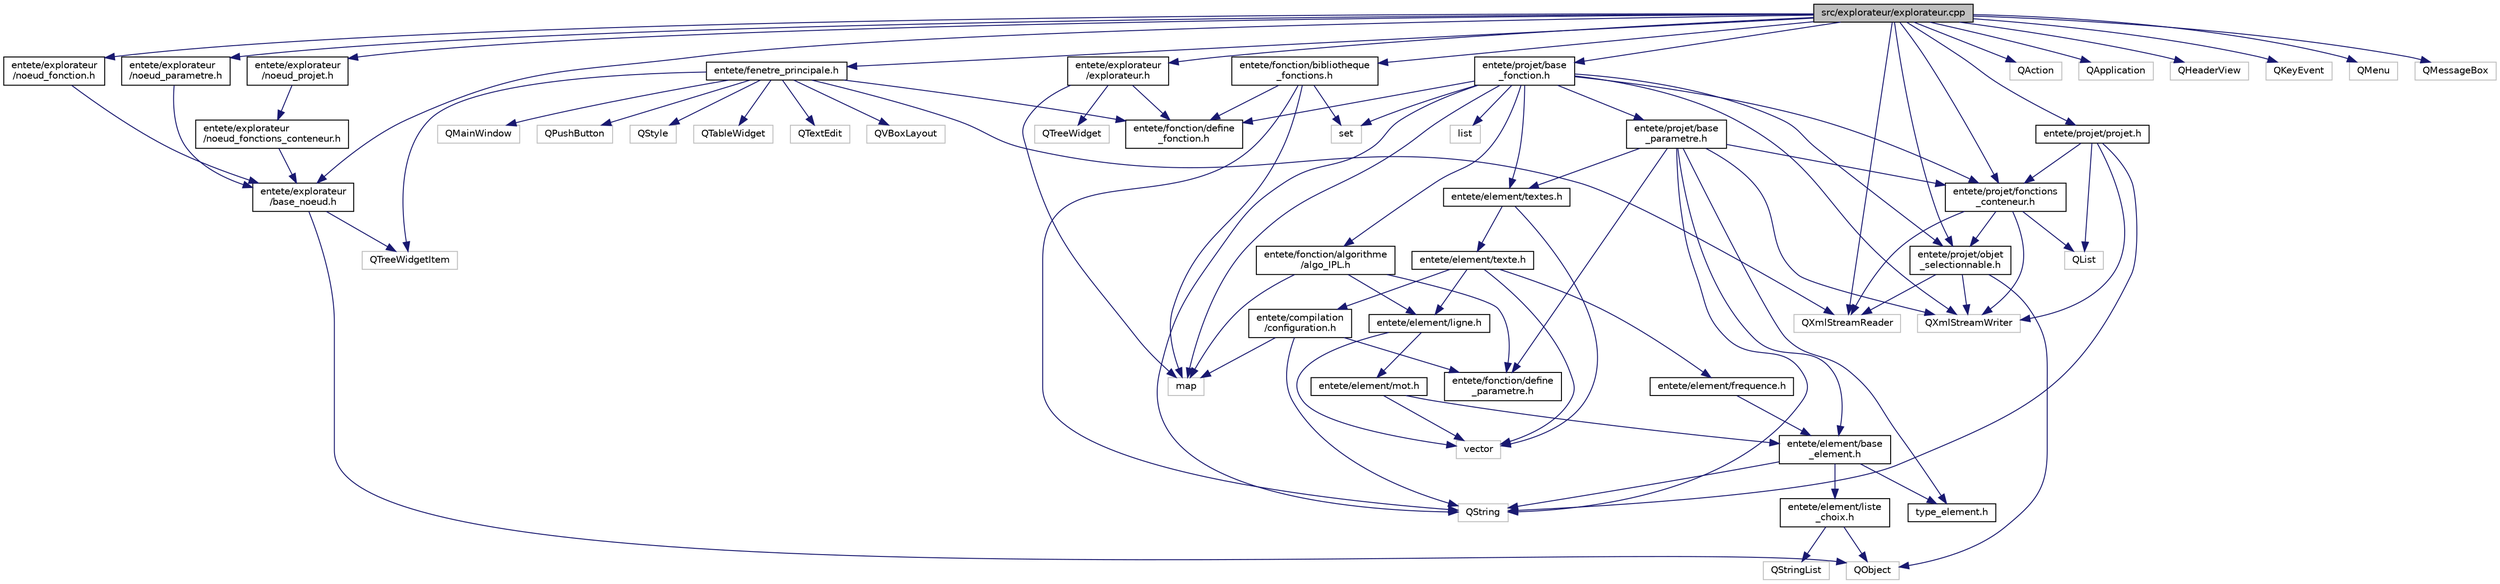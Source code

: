 digraph "src/explorateur/explorateur.cpp"
{
  edge [fontname="Helvetica",fontsize="10",labelfontname="Helvetica",labelfontsize="10"];
  node [fontname="Helvetica",fontsize="10",shape=record];
  Node0 [label="src/explorateur/explorateur.cpp",height=0.2,width=0.4,color="black", fillcolor="grey75", style="filled", fontcolor="black"];
  Node0 -> Node1 [color="midnightblue",fontsize="10",style="solid",fontname="Helvetica"];
  Node1 [label="entete/explorateur\l/explorateur.h",height=0.2,width=0.4,color="black", fillcolor="white", style="filled",URL="$explorateur_8h.html",tooltip="Fichier de déclaration de la classe explorateur. "];
  Node1 -> Node2 [color="midnightblue",fontsize="10",style="solid",fontname="Helvetica"];
  Node2 [label="entete/fonction/define\l_fonction.h",height=0.2,width=0.4,color="black", fillcolor="white", style="filled",URL="$define__fonction_8h.html",tooltip="Déclaration des énumérations utiles aux fonctions. "];
  Node1 -> Node3 [color="midnightblue",fontsize="10",style="solid",fontname="Helvetica"];
  Node3 [label="QTreeWidget",height=0.2,width=0.4,color="grey75", fillcolor="white", style="filled"];
  Node1 -> Node4 [color="midnightblue",fontsize="10",style="solid",fontname="Helvetica"];
  Node4 [label="map",height=0.2,width=0.4,color="grey75", fillcolor="white", style="filled"];
  Node0 -> Node5 [color="midnightblue",fontsize="10",style="solid",fontname="Helvetica"];
  Node5 [label="entete/explorateur\l/base_noeud.h",height=0.2,width=0.4,color="black", fillcolor="white", style="filled",URL="$base__noeud_8h.html",tooltip="Fichier de déclaration de la classe base_noeud. "];
  Node5 -> Node6 [color="midnightblue",fontsize="10",style="solid",fontname="Helvetica"];
  Node6 [label="QObject",height=0.2,width=0.4,color="grey75", fillcolor="white", style="filled"];
  Node5 -> Node7 [color="midnightblue",fontsize="10",style="solid",fontname="Helvetica"];
  Node7 [label="QTreeWidgetItem",height=0.2,width=0.4,color="grey75", fillcolor="white", style="filled"];
  Node0 -> Node8 [color="midnightblue",fontsize="10",style="solid",fontname="Helvetica"];
  Node8 [label="entete/explorateur\l/noeud_fonction.h",height=0.2,width=0.4,color="black", fillcolor="white", style="filled",URL="$noeud__fonction_8h.html",tooltip="Fichier de déclaration de la classe noeud_fonction. "];
  Node8 -> Node5 [color="midnightblue",fontsize="10",style="solid",fontname="Helvetica"];
  Node0 -> Node9 [color="midnightblue",fontsize="10",style="solid",fontname="Helvetica"];
  Node9 [label="entete/explorateur\l/noeud_parametre.h",height=0.2,width=0.4,color="black", fillcolor="white", style="filled",URL="$noeud__parametre_8h.html",tooltip="Fichier de déclaration de la classe noeud_parametre. "];
  Node9 -> Node5 [color="midnightblue",fontsize="10",style="solid",fontname="Helvetica"];
  Node0 -> Node10 [color="midnightblue",fontsize="10",style="solid",fontname="Helvetica"];
  Node10 [label="entete/explorateur\l/noeud_projet.h",height=0.2,width=0.4,color="black", fillcolor="white", style="filled",URL="$noeud__projet_8h.html",tooltip="Fichier de déclaration de la classe noeud_projet. "];
  Node10 -> Node11 [color="midnightblue",fontsize="10",style="solid",fontname="Helvetica"];
  Node11 [label="entete/explorateur\l/noeud_fonctions_conteneur.h",height=0.2,width=0.4,color="black", fillcolor="white", style="filled",URL="$noeud__fonctions__conteneur_8h.html",tooltip="Fichier de déclaration de la classe noeud_fonctions_conteneur. "];
  Node11 -> Node5 [color="midnightblue",fontsize="10",style="solid",fontname="Helvetica"];
  Node0 -> Node12 [color="midnightblue",fontsize="10",style="solid",fontname="Helvetica"];
  Node12 [label="entete/fenetre_principale.h",height=0.2,width=0.4,color="black", fillcolor="white", style="filled",URL="$fenetre__principale_8h.html",tooltip="Fichier de déclaration de la classe fenetre_principale. "];
  Node12 -> Node2 [color="midnightblue",fontsize="10",style="solid",fontname="Helvetica"];
  Node12 -> Node13 [color="midnightblue",fontsize="10",style="solid",fontname="Helvetica"];
  Node13 [label="QMainWindow",height=0.2,width=0.4,color="grey75", fillcolor="white", style="filled"];
  Node12 -> Node14 [color="midnightblue",fontsize="10",style="solid",fontname="Helvetica"];
  Node14 [label="QPushButton",height=0.2,width=0.4,color="grey75", fillcolor="white", style="filled"];
  Node12 -> Node15 [color="midnightblue",fontsize="10",style="solid",fontname="Helvetica"];
  Node15 [label="QStyle",height=0.2,width=0.4,color="grey75", fillcolor="white", style="filled"];
  Node12 -> Node16 [color="midnightblue",fontsize="10",style="solid",fontname="Helvetica"];
  Node16 [label="QTableWidget",height=0.2,width=0.4,color="grey75", fillcolor="white", style="filled"];
  Node12 -> Node17 [color="midnightblue",fontsize="10",style="solid",fontname="Helvetica"];
  Node17 [label="QTextEdit",height=0.2,width=0.4,color="grey75", fillcolor="white", style="filled"];
  Node12 -> Node7 [color="midnightblue",fontsize="10",style="solid",fontname="Helvetica"];
  Node12 -> Node18 [color="midnightblue",fontsize="10",style="solid",fontname="Helvetica"];
  Node18 [label="QVBoxLayout",height=0.2,width=0.4,color="grey75", fillcolor="white", style="filled"];
  Node12 -> Node19 [color="midnightblue",fontsize="10",style="solid",fontname="Helvetica"];
  Node19 [label="QXmlStreamReader",height=0.2,width=0.4,color="grey75", fillcolor="white", style="filled"];
  Node0 -> Node20 [color="midnightblue",fontsize="10",style="solid",fontname="Helvetica"];
  Node20 [label="entete/fonction/bibliotheque\l_fonctions.h",height=0.2,width=0.4,color="black", fillcolor="white", style="filled",URL="$bibliotheque__fonctions_8h.html",tooltip="Fichier de déclaration de la classe bibliotheque_fonctions. "];
  Node20 -> Node2 [color="midnightblue",fontsize="10",style="solid",fontname="Helvetica"];
  Node20 -> Node21 [color="midnightblue",fontsize="10",style="solid",fontname="Helvetica"];
  Node21 [label="QString",height=0.2,width=0.4,color="grey75", fillcolor="white", style="filled"];
  Node20 -> Node4 [color="midnightblue",fontsize="10",style="solid",fontname="Helvetica"];
  Node20 -> Node22 [color="midnightblue",fontsize="10",style="solid",fontname="Helvetica"];
  Node22 [label="set",height=0.2,width=0.4,color="grey75", fillcolor="white", style="filled"];
  Node0 -> Node23 [color="midnightblue",fontsize="10",style="solid",fontname="Helvetica"];
  Node23 [label="entete/projet/base\l_fonction.h",height=0.2,width=0.4,color="black", fillcolor="white", style="filled",URL="$base__fonction_8h.html",tooltip="Déclaration de la classe base_fonction. "];
  Node23 -> Node24 [color="midnightblue",fontsize="10",style="solid",fontname="Helvetica"];
  Node24 [label="entete/element/textes.h",height=0.2,width=0.4,color="black", fillcolor="white", style="filled",URL="$textes_8h.html",tooltip="Fichier de déclaration de la classe textes. "];
  Node24 -> Node25 [color="midnightblue",fontsize="10",style="solid",fontname="Helvetica"];
  Node25 [label="entete/element/texte.h",height=0.2,width=0.4,color="black", fillcolor="white", style="filled",URL="$texte_8h.html",tooltip="Fichier de déclaration de la classe texte. "];
  Node25 -> Node26 [color="midnightblue",fontsize="10",style="solid",fontname="Helvetica"];
  Node26 [label="entete/compilation\l/configuration.h",height=0.2,width=0.4,color="black", fillcolor="white", style="filled",URL="$configuration_8h.html",tooltip="Fichier de déclaration de la classe configuration. "];
  Node26 -> Node27 [color="midnightblue",fontsize="10",style="solid",fontname="Helvetica"];
  Node27 [label="entete/fonction/define\l_parametre.h",height=0.2,width=0.4,color="black", fillcolor="white", style="filled",URL="$define__parametre_8h.html",tooltip="Déclaration des énumérations utiles aux parametres. "];
  Node26 -> Node21 [color="midnightblue",fontsize="10",style="solid",fontname="Helvetica"];
  Node26 -> Node4 [color="midnightblue",fontsize="10",style="solid",fontname="Helvetica"];
  Node25 -> Node28 [color="midnightblue",fontsize="10",style="solid",fontname="Helvetica"];
  Node28 [label="entete/element/ligne.h",height=0.2,width=0.4,color="black", fillcolor="white", style="filled",URL="$ligne_8h.html",tooltip="Fichier de déclaration de la classe ligne. "];
  Node28 -> Node29 [color="midnightblue",fontsize="10",style="solid",fontname="Helvetica"];
  Node29 [label="entete/element/mot.h",height=0.2,width=0.4,color="black", fillcolor="white", style="filled",URL="$mot_8h.html",tooltip="Fichier de déclaration de la classe mot. "];
  Node29 -> Node30 [color="midnightblue",fontsize="10",style="solid",fontname="Helvetica"];
  Node30 [label="entete/element/base\l_element.h",height=0.2,width=0.4,color="black", fillcolor="white", style="filled",URL="$base__element_8h.html",tooltip="Fichier de déclaration de la classe base_element. "];
  Node30 -> Node31 [color="midnightblue",fontsize="10",style="solid",fontname="Helvetica"];
  Node31 [label="type_element.h",height=0.2,width=0.4,color="black", fillcolor="white", style="filled",URL="$type__element_8h.html",tooltip="Fichier de déclaration du type type_element. "];
  Node30 -> Node32 [color="midnightblue",fontsize="10",style="solid",fontname="Helvetica"];
  Node32 [label="entete/element/liste\l_choix.h",height=0.2,width=0.4,color="black", fillcolor="white", style="filled",URL="$liste__choix_8h.html",tooltip="Fichier de déclaration de la classe liste_choix. "];
  Node32 -> Node33 [color="midnightblue",fontsize="10",style="solid",fontname="Helvetica"];
  Node33 [label="QStringList",height=0.2,width=0.4,color="grey75", fillcolor="white", style="filled"];
  Node32 -> Node6 [color="midnightblue",fontsize="10",style="solid",fontname="Helvetica"];
  Node30 -> Node21 [color="midnightblue",fontsize="10",style="solid",fontname="Helvetica"];
  Node29 -> Node34 [color="midnightblue",fontsize="10",style="solid",fontname="Helvetica"];
  Node34 [label="vector",height=0.2,width=0.4,color="grey75", fillcolor="white", style="filled"];
  Node28 -> Node34 [color="midnightblue",fontsize="10",style="solid",fontname="Helvetica"];
  Node25 -> Node35 [color="midnightblue",fontsize="10",style="solid",fontname="Helvetica"];
  Node35 [label="entete/element/frequence.h",height=0.2,width=0.4,color="black", fillcolor="white", style="filled",URL="$frequence_8h.html",tooltip="Fichier de déclaration de la classe frequence. "];
  Node35 -> Node30 [color="midnightblue",fontsize="10",style="solid",fontname="Helvetica"];
  Node25 -> Node34 [color="midnightblue",fontsize="10",style="solid",fontname="Helvetica"];
  Node24 -> Node34 [color="midnightblue",fontsize="10",style="solid",fontname="Helvetica"];
  Node23 -> Node36 [color="midnightblue",fontsize="10",style="solid",fontname="Helvetica"];
  Node36 [label="entete/fonction/algorithme\l/algo_IPL.h",height=0.2,width=0.4,color="black", fillcolor="white", style="filled",URL="$algo___i_p_l_8h.html",tooltip="Fichier de déclaration de la classe algo_IPL. "];
  Node36 -> Node28 [color="midnightblue",fontsize="10",style="solid",fontname="Helvetica"];
  Node36 -> Node27 [color="midnightblue",fontsize="10",style="solid",fontname="Helvetica"];
  Node36 -> Node4 [color="midnightblue",fontsize="10",style="solid",fontname="Helvetica"];
  Node23 -> Node2 [color="midnightblue",fontsize="10",style="solid",fontname="Helvetica"];
  Node23 -> Node37 [color="midnightblue",fontsize="10",style="solid",fontname="Helvetica"];
  Node37 [label="entete/projet/base\l_parametre.h",height=0.2,width=0.4,color="black", fillcolor="white", style="filled",URL="$base__parametre_8h.html",tooltip="Fichier de déclaration de la classe base_parametre. "];
  Node37 -> Node30 [color="midnightblue",fontsize="10",style="solid",fontname="Helvetica"];
  Node37 -> Node24 [color="midnightblue",fontsize="10",style="solid",fontname="Helvetica"];
  Node37 -> Node31 [color="midnightblue",fontsize="10",style="solid",fontname="Helvetica"];
  Node37 -> Node27 [color="midnightblue",fontsize="10",style="solid",fontname="Helvetica"];
  Node37 -> Node38 [color="midnightblue",fontsize="10",style="solid",fontname="Helvetica"];
  Node38 [label="entete/projet/fonctions\l_conteneur.h",height=0.2,width=0.4,color="black", fillcolor="white", style="filled",URL="$fonctions__conteneur_8h.html",tooltip="Fichier de déclaration de la classe fonctions_conteneur. "];
  Node38 -> Node39 [color="midnightblue",fontsize="10",style="solid",fontname="Helvetica"];
  Node39 [label="entete/projet/objet\l_selectionnable.h",height=0.2,width=0.4,color="black", fillcolor="white", style="filled",URL="$objet__selectionnable_8h.html",tooltip="Fichier de déclaration de la classe objet_selectionnable. "];
  Node39 -> Node6 [color="midnightblue",fontsize="10",style="solid",fontname="Helvetica"];
  Node39 -> Node19 [color="midnightblue",fontsize="10",style="solid",fontname="Helvetica"];
  Node39 -> Node40 [color="midnightblue",fontsize="10",style="solid",fontname="Helvetica"];
  Node40 [label="QXmlStreamWriter",height=0.2,width=0.4,color="grey75", fillcolor="white", style="filled"];
  Node38 -> Node41 [color="midnightblue",fontsize="10",style="solid",fontname="Helvetica"];
  Node41 [label="QList",height=0.2,width=0.4,color="grey75", fillcolor="white", style="filled"];
  Node38 -> Node19 [color="midnightblue",fontsize="10",style="solid",fontname="Helvetica"];
  Node38 -> Node40 [color="midnightblue",fontsize="10",style="solid",fontname="Helvetica"];
  Node37 -> Node21 [color="midnightblue",fontsize="10",style="solid",fontname="Helvetica"];
  Node37 -> Node40 [color="midnightblue",fontsize="10",style="solid",fontname="Helvetica"];
  Node23 -> Node38 [color="midnightblue",fontsize="10",style="solid",fontname="Helvetica"];
  Node23 -> Node39 [color="midnightblue",fontsize="10",style="solid",fontname="Helvetica"];
  Node23 -> Node21 [color="midnightblue",fontsize="10",style="solid",fontname="Helvetica"];
  Node23 -> Node40 [color="midnightblue",fontsize="10",style="solid",fontname="Helvetica"];
  Node23 -> Node42 [color="midnightblue",fontsize="10",style="solid",fontname="Helvetica"];
  Node42 [label="list",height=0.2,width=0.4,color="grey75", fillcolor="white", style="filled"];
  Node23 -> Node4 [color="midnightblue",fontsize="10",style="solid",fontname="Helvetica"];
  Node23 -> Node22 [color="midnightblue",fontsize="10",style="solid",fontname="Helvetica"];
  Node0 -> Node38 [color="midnightblue",fontsize="10",style="solid",fontname="Helvetica"];
  Node0 -> Node39 [color="midnightblue",fontsize="10",style="solid",fontname="Helvetica"];
  Node0 -> Node43 [color="midnightblue",fontsize="10",style="solid",fontname="Helvetica"];
  Node43 [label="entete/projet/projet.h",height=0.2,width=0.4,color="black", fillcolor="white", style="filled",URL="$projet_8h.html",tooltip="Fichier de déclaration de la classe projet. "];
  Node43 -> Node38 [color="midnightblue",fontsize="10",style="solid",fontname="Helvetica"];
  Node43 -> Node41 [color="midnightblue",fontsize="10",style="solid",fontname="Helvetica"];
  Node43 -> Node21 [color="midnightblue",fontsize="10",style="solid",fontname="Helvetica"];
  Node43 -> Node40 [color="midnightblue",fontsize="10",style="solid",fontname="Helvetica"];
  Node0 -> Node44 [color="midnightblue",fontsize="10",style="solid",fontname="Helvetica"];
  Node44 [label="QAction",height=0.2,width=0.4,color="grey75", fillcolor="white", style="filled"];
  Node0 -> Node45 [color="midnightblue",fontsize="10",style="solid",fontname="Helvetica"];
  Node45 [label="QApplication",height=0.2,width=0.4,color="grey75", fillcolor="white", style="filled"];
  Node0 -> Node46 [color="midnightblue",fontsize="10",style="solid",fontname="Helvetica"];
  Node46 [label="QHeaderView",height=0.2,width=0.4,color="grey75", fillcolor="white", style="filled"];
  Node0 -> Node47 [color="midnightblue",fontsize="10",style="solid",fontname="Helvetica"];
  Node47 [label="QKeyEvent",height=0.2,width=0.4,color="grey75", fillcolor="white", style="filled"];
  Node0 -> Node48 [color="midnightblue",fontsize="10",style="solid",fontname="Helvetica"];
  Node48 [label="QMenu",height=0.2,width=0.4,color="grey75", fillcolor="white", style="filled"];
  Node0 -> Node49 [color="midnightblue",fontsize="10",style="solid",fontname="Helvetica"];
  Node49 [label="QMessageBox",height=0.2,width=0.4,color="grey75", fillcolor="white", style="filled"];
  Node0 -> Node19 [color="midnightblue",fontsize="10",style="solid",fontname="Helvetica"];
}
